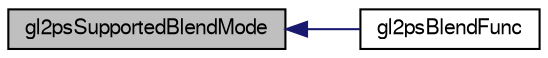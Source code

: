 digraph G
{
  edge [fontname="FreeSans",fontsize="10",labelfontname="FreeSans",labelfontsize="10"];
  node [fontname="FreeSans",fontsize="10",shape=record];
  rankdir="LR";
  Node1 [label="gl2psSupportedBlendMode",height=0.2,width=0.4,color="black", fillcolor="grey75", style="filled" fontcolor="black"];
  Node1 -> Node2 [dir="back",color="midnightblue",fontsize="10",style="solid",fontname="FreeSans"];
  Node2 [label="gl2psBlendFunc",height=0.2,width=0.4,color="black", fillcolor="white", style="filled",URL="$gl2ps_8h.html#a6141b1599542a3d9e31fa988499e66a7"];
}
